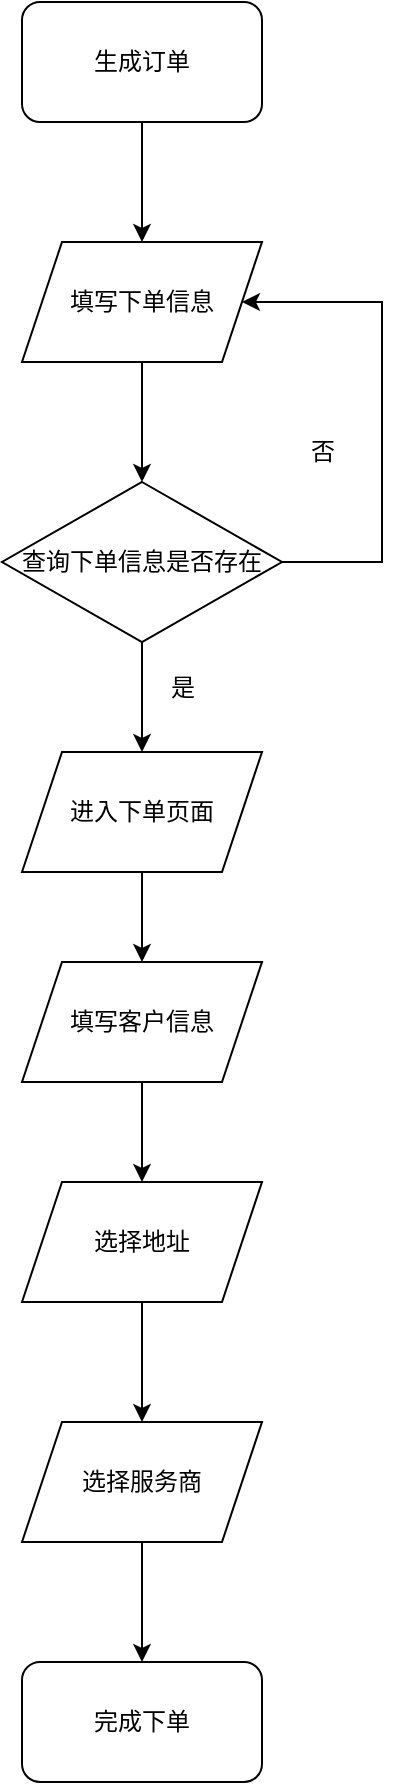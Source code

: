 <mxfile version="23.0.2" type="github">
  <diagram name="第 1 页" id="N1YZ00bLQNP27ZK6rQLQ">
    <mxGraphModel dx="1500" dy="794" grid="1" gridSize="10" guides="1" tooltips="1" connect="1" arrows="1" fold="1" page="1" pageScale="1" pageWidth="827" pageHeight="1169" math="0" shadow="0">
      <root>
        <mxCell id="0" />
        <mxCell id="1" parent="0" />
        <mxCell id="Vc5WzUyNvq_sS60obyKj-1" value="生成订单" style="rounded=1;whiteSpace=wrap;html=1;" parent="1" vertex="1">
          <mxGeometry x="290" y="150" width="120" height="60" as="geometry" />
        </mxCell>
        <mxCell id="Vc5WzUyNvq_sS60obyKj-3" value="填写下单信息" style="shape=parallelogram;perimeter=parallelogramPerimeter;whiteSpace=wrap;html=1;fixedSize=1;" parent="1" vertex="1">
          <mxGeometry x="290" y="270" width="120" height="60" as="geometry" />
        </mxCell>
        <mxCell id="Vc5WzUyNvq_sS60obyKj-4" value="查询下单信息是否存在" style="rhombus;whiteSpace=wrap;html=1;" parent="1" vertex="1">
          <mxGeometry x="280" y="390" width="140" height="80" as="geometry" />
        </mxCell>
        <mxCell id="Vc5WzUyNvq_sS60obyKj-5" value="进入下单页面" style="shape=parallelogram;perimeter=parallelogramPerimeter;whiteSpace=wrap;html=1;fixedSize=1;" parent="1" vertex="1">
          <mxGeometry x="290" y="525" width="120" height="60" as="geometry" />
        </mxCell>
        <mxCell id="Vc5WzUyNvq_sS60obyKj-6" value="填写客户信息" style="shape=parallelogram;perimeter=parallelogramPerimeter;whiteSpace=wrap;html=1;fixedSize=1;" parent="1" vertex="1">
          <mxGeometry x="290" y="630" width="120" height="60" as="geometry" />
        </mxCell>
        <mxCell id="Vc5WzUyNvq_sS60obyKj-7" value="选择地址" style="shape=parallelogram;perimeter=parallelogramPerimeter;whiteSpace=wrap;html=1;fixedSize=1;" parent="1" vertex="1">
          <mxGeometry x="290" y="740" width="120" height="60" as="geometry" />
        </mxCell>
        <mxCell id="Vc5WzUyNvq_sS60obyKj-9" value="选择服务商" style="shape=parallelogram;perimeter=parallelogramPerimeter;whiteSpace=wrap;html=1;fixedSize=1;" parent="1" vertex="1">
          <mxGeometry x="290" y="860" width="120" height="60" as="geometry" />
        </mxCell>
        <mxCell id="Vc5WzUyNvq_sS60obyKj-10" value="完成下单" style="rounded=1;whiteSpace=wrap;html=1;" parent="1" vertex="1">
          <mxGeometry x="290" y="980" width="120" height="60" as="geometry" />
        </mxCell>
        <mxCell id="Vc5WzUyNvq_sS60obyKj-11" value="" style="endArrow=classic;html=1;rounded=0;entryX=0.5;entryY=0;entryDx=0;entryDy=0;exitX=0.5;exitY=1;exitDx=0;exitDy=0;" parent="1" source="Vc5WzUyNvq_sS60obyKj-1" target="Vc5WzUyNvq_sS60obyKj-3" edge="1">
          <mxGeometry width="50" height="50" relative="1" as="geometry">
            <mxPoint x="330" y="320" as="sourcePoint" />
            <mxPoint x="380" y="270" as="targetPoint" />
          </mxGeometry>
        </mxCell>
        <mxCell id="Vc5WzUyNvq_sS60obyKj-12" value="" style="endArrow=classic;html=1;rounded=0;exitX=0.5;exitY=1;exitDx=0;exitDy=0;" parent="1" source="Vc5WzUyNvq_sS60obyKj-3" target="Vc5WzUyNvq_sS60obyKj-4" edge="1">
          <mxGeometry width="50" height="50" relative="1" as="geometry">
            <mxPoint x="360" y="220" as="sourcePoint" />
            <mxPoint x="360" y="280" as="targetPoint" />
          </mxGeometry>
        </mxCell>
        <mxCell id="Vc5WzUyNvq_sS60obyKj-13" value="" style="endArrow=classic;html=1;rounded=0;exitX=0.5;exitY=1;exitDx=0;exitDy=0;entryX=0.5;entryY=0;entryDx=0;entryDy=0;" parent="1" source="Vc5WzUyNvq_sS60obyKj-4" target="Vc5WzUyNvq_sS60obyKj-5" edge="1">
          <mxGeometry width="50" height="50" relative="1" as="geometry">
            <mxPoint x="349.29" y="470" as="sourcePoint" />
            <mxPoint x="350" y="520" as="targetPoint" />
          </mxGeometry>
        </mxCell>
        <mxCell id="Vc5WzUyNvq_sS60obyKj-14" value="" style="endArrow=classic;html=1;rounded=0;exitX=0.5;exitY=1;exitDx=0;exitDy=0;" parent="1" source="Vc5WzUyNvq_sS60obyKj-5" target="Vc5WzUyNvq_sS60obyKj-6" edge="1">
          <mxGeometry width="50" height="50" relative="1" as="geometry">
            <mxPoint x="330" y="550" as="sourcePoint" />
            <mxPoint x="380" y="500" as="targetPoint" />
          </mxGeometry>
        </mxCell>
        <mxCell id="Vc5WzUyNvq_sS60obyKj-16" value="" style="endArrow=classic;html=1;rounded=0;exitX=0.5;exitY=1;exitDx=0;exitDy=0;entryX=0.5;entryY=0;entryDx=0;entryDy=0;" parent="1" source="Vc5WzUyNvq_sS60obyKj-6" target="Vc5WzUyNvq_sS60obyKj-7" edge="1">
          <mxGeometry width="50" height="50" relative="1" as="geometry">
            <mxPoint x="330" y="670" as="sourcePoint" />
            <mxPoint x="380" y="620" as="targetPoint" />
          </mxGeometry>
        </mxCell>
        <mxCell id="Vc5WzUyNvq_sS60obyKj-17" value="" style="endArrow=classic;html=1;rounded=0;exitX=0.5;exitY=1;exitDx=0;exitDy=0;entryX=0.5;entryY=0;entryDx=0;entryDy=0;" parent="1" source="Vc5WzUyNvq_sS60obyKj-7" target="Vc5WzUyNvq_sS60obyKj-9" edge="1">
          <mxGeometry width="50" height="50" relative="1" as="geometry">
            <mxPoint x="330" y="670" as="sourcePoint" />
            <mxPoint x="380" y="620" as="targetPoint" />
          </mxGeometry>
        </mxCell>
        <mxCell id="Vc5WzUyNvq_sS60obyKj-18" value="" style="endArrow=classic;html=1;rounded=0;exitX=0.5;exitY=1;exitDx=0;exitDy=0;entryX=0.5;entryY=0;entryDx=0;entryDy=0;" parent="1" source="Vc5WzUyNvq_sS60obyKj-9" target="Vc5WzUyNvq_sS60obyKj-10" edge="1">
          <mxGeometry width="50" height="50" relative="1" as="geometry">
            <mxPoint x="330" y="670" as="sourcePoint" />
            <mxPoint x="380" y="620" as="targetPoint" />
          </mxGeometry>
        </mxCell>
        <mxCell id="fFCHYWzrV9Kqy5n_EXbe-1" value="是" style="text;html=1;align=center;verticalAlign=middle;resizable=0;points=[];autosize=1;strokeColor=none;fillColor=none;" vertex="1" parent="1">
          <mxGeometry x="350" y="478" width="40" height="30" as="geometry" />
        </mxCell>
        <mxCell id="fFCHYWzrV9Kqy5n_EXbe-2" value="" style="endArrow=classic;html=1;rounded=0;exitX=1;exitY=0.5;exitDx=0;exitDy=0;entryX=1;entryY=0.5;entryDx=0;entryDy=0;" edge="1" parent="1" source="Vc5WzUyNvq_sS60obyKj-4" target="Vc5WzUyNvq_sS60obyKj-3">
          <mxGeometry width="50" height="50" relative="1" as="geometry">
            <mxPoint x="450" y="430" as="sourcePoint" />
            <mxPoint x="500" y="380" as="targetPoint" />
            <Array as="points">
              <mxPoint x="470" y="430" />
              <mxPoint x="470" y="300" />
            </Array>
          </mxGeometry>
        </mxCell>
        <mxCell id="fFCHYWzrV9Kqy5n_EXbe-3" value="否" style="text;html=1;align=center;verticalAlign=middle;resizable=0;points=[];autosize=1;strokeColor=none;fillColor=none;" vertex="1" parent="1">
          <mxGeometry x="420" y="360" width="40" height="30" as="geometry" />
        </mxCell>
      </root>
    </mxGraphModel>
  </diagram>
</mxfile>

